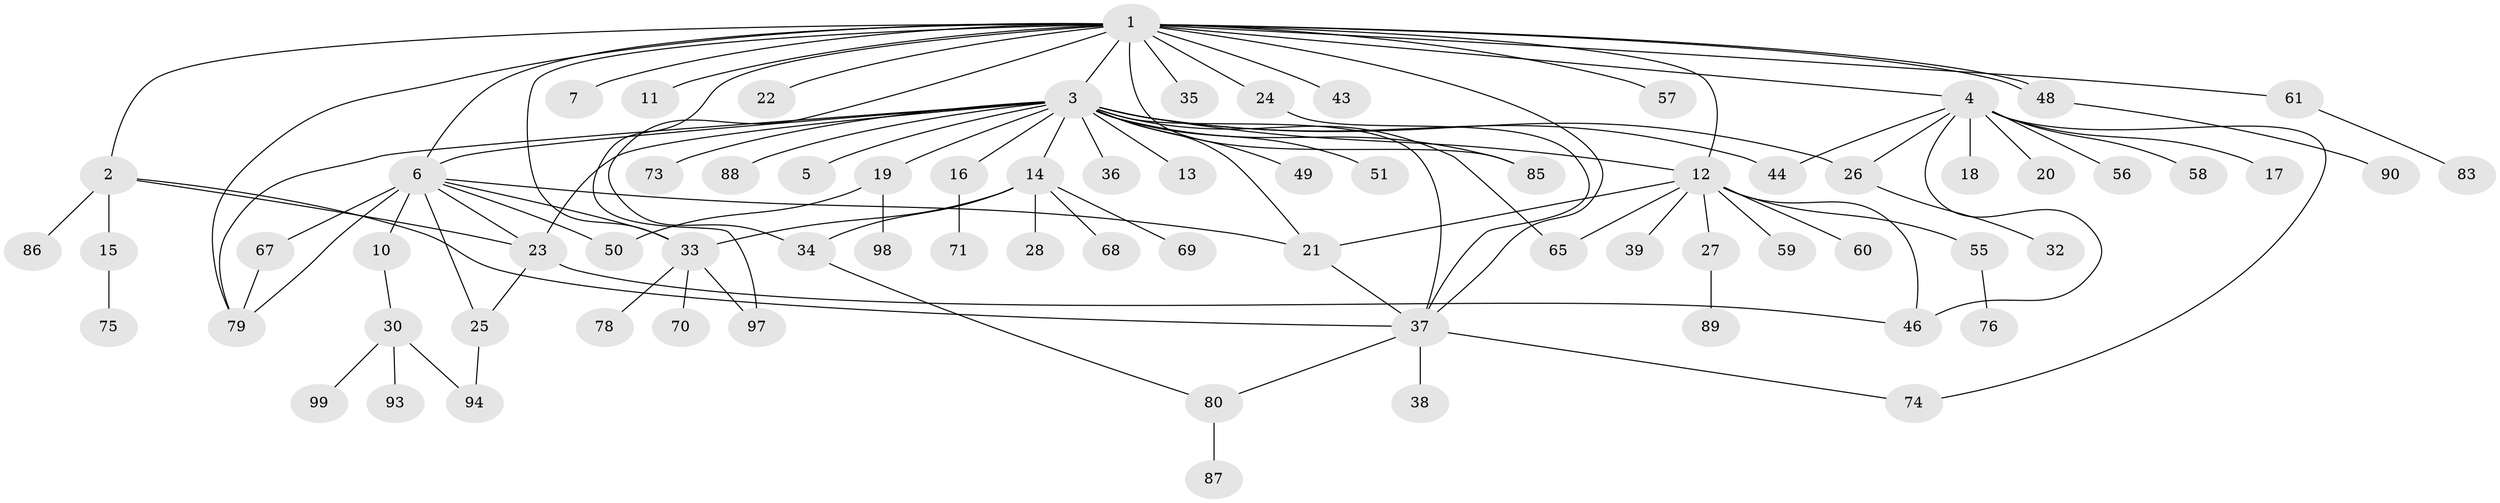 // original degree distribution, {20: 0.01, 6: 0.02, 23: 0.01, 10: 0.02, 1: 0.47, 12: 0.01, 2: 0.25, 3: 0.13, 4: 0.05, 5: 0.02, 9: 0.01}
// Generated by graph-tools (version 1.1) at 2025/38/02/21/25 10:38:54]
// undirected, 74 vertices, 102 edges
graph export_dot {
graph [start="1"]
  node [color=gray90,style=filled];
  1 [super="+42"];
  2 [super="+62"];
  3 [super="+8"];
  4 [super="+9"];
  5;
  6 [super="+29"];
  7;
  10 [super="+41"];
  11;
  12 [super="+31"];
  13 [super="+40"];
  14 [super="+54"];
  15;
  16 [super="+82"];
  17;
  18;
  19 [super="+52"];
  20;
  21;
  22;
  23 [super="+100"];
  24;
  25 [super="+47"];
  26 [super="+72"];
  27 [super="+96"];
  28;
  30 [super="+77"];
  32;
  33 [super="+64"];
  34 [super="+53"];
  35 [super="+45"];
  36 [super="+66"];
  37 [super="+95"];
  38;
  39;
  43;
  44 [super="+92"];
  46;
  48;
  49;
  50;
  51;
  55 [super="+84"];
  56;
  57;
  58 [super="+81"];
  59;
  60;
  61 [super="+63"];
  65;
  67;
  68;
  69;
  70;
  71;
  73;
  74;
  75;
  76;
  78;
  79;
  80 [super="+91"];
  83;
  85;
  86;
  87;
  88;
  89;
  90;
  93;
  94;
  97;
  98;
  99;
  1 -- 2;
  1 -- 3;
  1 -- 4;
  1 -- 6;
  1 -- 7;
  1 -- 11;
  1 -- 12;
  1 -- 22;
  1 -- 24;
  1 -- 34;
  1 -- 35;
  1 -- 43;
  1 -- 48;
  1 -- 48;
  1 -- 57;
  1 -- 79;
  1 -- 85;
  1 -- 97;
  1 -- 61;
  1 -- 37;
  1 -- 33;
  2 -- 15;
  2 -- 37;
  2 -- 86;
  2 -- 23;
  3 -- 5;
  3 -- 6;
  3 -- 13;
  3 -- 14;
  3 -- 16 [weight=2];
  3 -- 19 [weight=2];
  3 -- 21;
  3 -- 23;
  3 -- 26;
  3 -- 37;
  3 -- 44;
  3 -- 49;
  3 -- 51;
  3 -- 65;
  3 -- 73;
  3 -- 79;
  3 -- 85;
  3 -- 88;
  3 -- 36;
  3 -- 12;
  4 -- 18;
  4 -- 20;
  4 -- 44;
  4 -- 46;
  4 -- 56;
  4 -- 58;
  4 -- 74;
  4 -- 17;
  4 -- 26;
  6 -- 10 [weight=2];
  6 -- 21;
  6 -- 33;
  6 -- 50;
  6 -- 67;
  6 -- 79;
  6 -- 25;
  6 -- 23;
  10 -- 30;
  12 -- 21;
  12 -- 27;
  12 -- 39;
  12 -- 46;
  12 -- 55;
  12 -- 59;
  12 -- 60;
  12 -- 65;
  14 -- 28;
  14 -- 68;
  14 -- 69;
  14 -- 33;
  14 -- 34;
  15 -- 75;
  16 -- 71;
  19 -- 50;
  19 -- 98;
  21 -- 37;
  23 -- 25;
  23 -- 46;
  24 -- 37;
  25 -- 94;
  26 -- 32;
  27 -- 89;
  30 -- 93;
  30 -- 94;
  30 -- 99;
  33 -- 97;
  33 -- 70;
  33 -- 78;
  34 -- 80;
  37 -- 38;
  37 -- 74;
  37 -- 80;
  48 -- 90;
  55 -- 76;
  61 -- 83;
  67 -- 79;
  80 -- 87;
}
